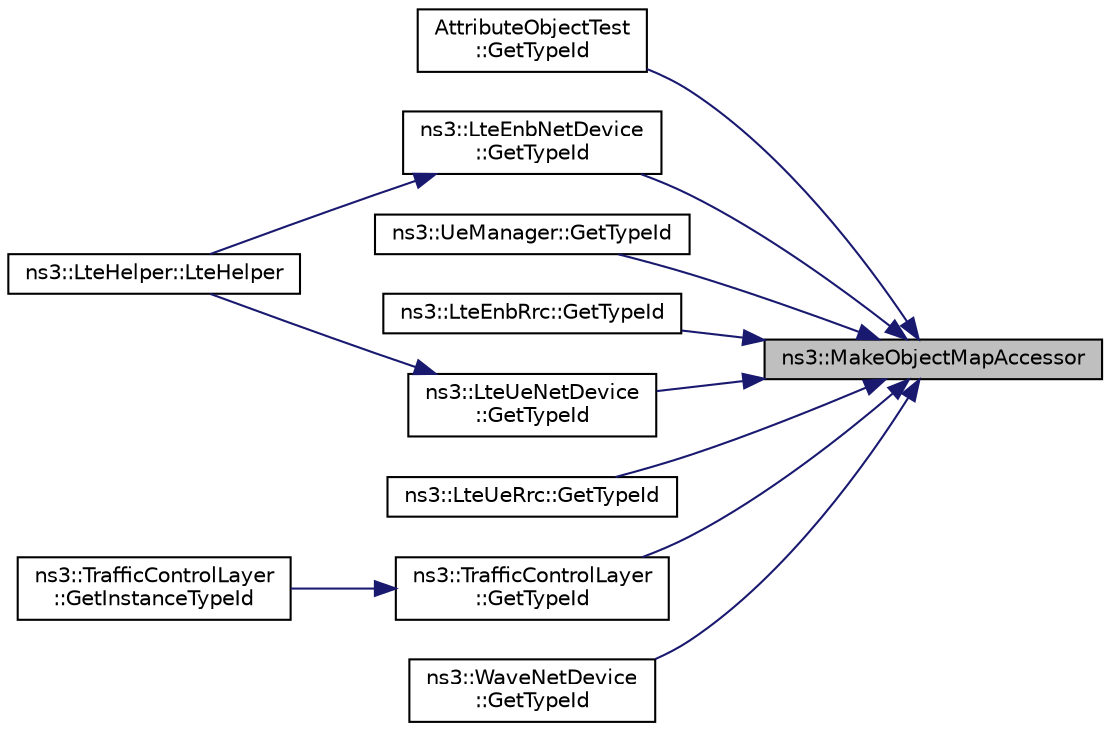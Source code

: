 digraph "ns3::MakeObjectMapAccessor"
{
 // LATEX_PDF_SIZE
  edge [fontname="Helvetica",fontsize="10",labelfontname="Helvetica",labelfontsize="10"];
  node [fontname="Helvetica",fontsize="10",shape=record];
  rankdir="RL";
  Node1 [label="ns3::MakeObjectMapAccessor",height=0.2,width=0.4,color="black", fillcolor="grey75", style="filled", fontcolor="black",tooltip="MakeAccessorHelper implementation for ObjectVector."];
  Node1 -> Node2 [dir="back",color="midnightblue",fontsize="10",style="solid",fontname="Helvetica"];
  Node2 [label="AttributeObjectTest\l::GetTypeId",height=0.2,width=0.4,color="black", fillcolor="white", style="filled",URL="$class_attribute_object_test.html#a1a3064dae19725ebd81d6da0a74e7021",tooltip=" "];
  Node1 -> Node3 [dir="back",color="midnightblue",fontsize="10",style="solid",fontname="Helvetica"];
  Node3 [label="ns3::LteEnbNetDevice\l::GetTypeId",height=0.2,width=0.4,color="black", fillcolor="white", style="filled",URL="$classns3_1_1_lte_enb_net_device.html#a5a17444284da7566eadfc242ba013371",tooltip="Get the type ID."];
  Node3 -> Node4 [dir="back",color="midnightblue",fontsize="10",style="solid",fontname="Helvetica"];
  Node4 [label="ns3::LteHelper::LteHelper",height=0.2,width=0.4,color="black", fillcolor="white", style="filled",URL="$classns3_1_1_lte_helper.html#ae74415a950dd03cd60e37faf5d5210b8",tooltip=" "];
  Node1 -> Node5 [dir="back",color="midnightblue",fontsize="10",style="solid",fontname="Helvetica"];
  Node5 [label="ns3::UeManager::GetTypeId",height=0.2,width=0.4,color="black", fillcolor="white", style="filled",URL="$classns3_1_1_ue_manager.html#a03dcaf9e5a92ccf58e498e12b0f0d871",tooltip="Get the type ID."];
  Node1 -> Node6 [dir="back",color="midnightblue",fontsize="10",style="solid",fontname="Helvetica"];
  Node6 [label="ns3::LteEnbRrc::GetTypeId",height=0.2,width=0.4,color="black", fillcolor="white", style="filled",URL="$classns3_1_1_lte_enb_rrc.html#a190eb3b4dd8f551a205878eceddac013",tooltip="Get the type ID."];
  Node1 -> Node7 [dir="back",color="midnightblue",fontsize="10",style="solid",fontname="Helvetica"];
  Node7 [label="ns3::LteUeNetDevice\l::GetTypeId",height=0.2,width=0.4,color="black", fillcolor="white", style="filled",URL="$classns3_1_1_lte_ue_net_device.html#a700863f457ad4c1133324e8c7a025f66",tooltip="Get the type ID."];
  Node7 -> Node4 [dir="back",color="midnightblue",fontsize="10",style="solid",fontname="Helvetica"];
  Node1 -> Node8 [dir="back",color="midnightblue",fontsize="10",style="solid",fontname="Helvetica"];
  Node8 [label="ns3::LteUeRrc::GetTypeId",height=0.2,width=0.4,color="black", fillcolor="white", style="filled",URL="$classns3_1_1_lte_ue_rrc.html#accc602839ad1d8fda3f50944e4426b57",tooltip="Get the type ID."];
  Node1 -> Node9 [dir="back",color="midnightblue",fontsize="10",style="solid",fontname="Helvetica"];
  Node9 [label="ns3::TrafficControlLayer\l::GetTypeId",height=0.2,width=0.4,color="black", fillcolor="white", style="filled",URL="$classns3_1_1_traffic_control_layer.html#a6710fc399667be74683173183dbb9975",tooltip="Get the type ID."];
  Node9 -> Node10 [dir="back",color="midnightblue",fontsize="10",style="solid",fontname="Helvetica"];
  Node10 [label="ns3::TrafficControlLayer\l::GetInstanceTypeId",height=0.2,width=0.4,color="black", fillcolor="white", style="filled",URL="$classns3_1_1_traffic_control_layer.html#a5cfc9ed043db6ff34fc7a774c4515c8f",tooltip="Get the type ID for the instance."];
  Node1 -> Node11 [dir="back",color="midnightblue",fontsize="10",style="solid",fontname="Helvetica"];
  Node11 [label="ns3::WaveNetDevice\l::GetTypeId",height=0.2,width=0.4,color="black", fillcolor="white", style="filled",URL="$classns3_1_1_wave_net_device.html#a89ef5e155729b91ccf8c5e057bdb31af",tooltip="Get the type ID."];
}
